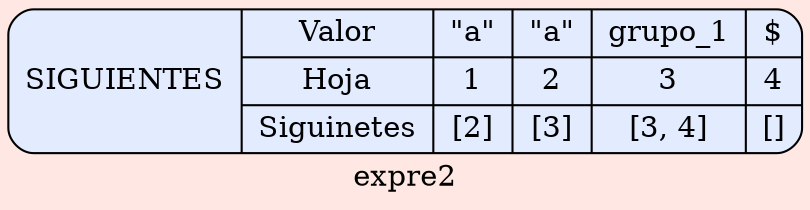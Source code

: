 digraph structs { 
  bgcolor = "#FFE8E3"   
 node [shape=Mrecord fillcolor="#E3EBFF" style =filled];
label ="expre2"
struct1 [label="SIGUIENTES| { Valor | Hoja| Siguinetes } | 
{ \"a\"| 1 | [2]}|
{ \"a\"| 2 | [3]}|
{ grupo_1| 3 | [3, 4]}|
{ $| 4 | []}
"];
 }